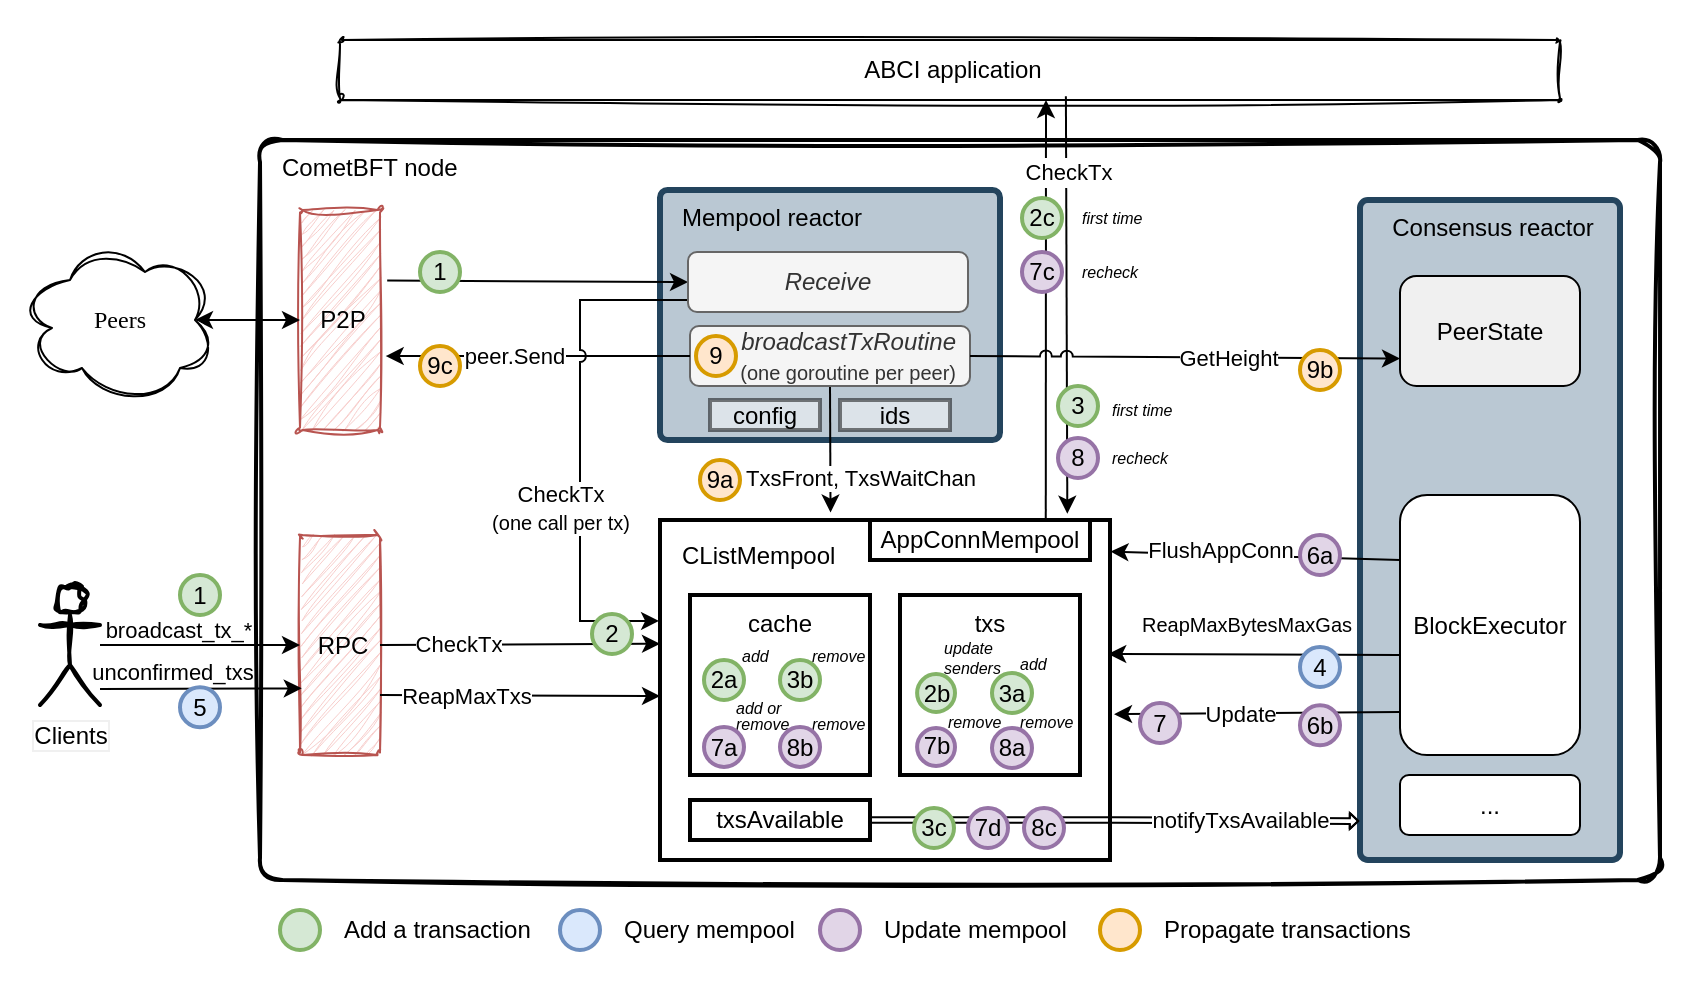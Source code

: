<mxfile version="21.2.8" type="device" pages="3">
  <diagram name="reactor" id="nDd3NBu7DrzVwWjHYc_i">
    <mxGraphModel dx="1026" dy="743" grid="1" gridSize="10" guides="1" tooltips="1" connect="1" arrows="1" fold="1" page="1" pageScale="1" pageWidth="1169" pageHeight="827" background="none" math="0" shadow="0">
      <root>
        <mxCell id="0" />
        <mxCell id="1" parent="0" />
        <mxCell id="KyxzpT4uo5lYn44TNEgI-22" value="" style="rounded=0;whiteSpace=wrap;html=1;strokeColor=none;movable=1;resizable=1;rotatable=1;deletable=1;editable=1;locked=0;connectable=1;" parent="1" vertex="1">
          <mxGeometry x="10" y="140" width="850" height="490" as="geometry" />
        </mxCell>
        <mxCell id="pB2ey-LSRrQnm8Ujkc_s-1" value="CometBFT node" style="rounded=1;whiteSpace=wrap;html=1;align=left;arcSize=3;verticalAlign=top;spacingLeft=9;fontSize=12;strokeWidth=2;labelBorderColor=none;sketch=1;curveFitting=1;jiggle=2;shadow=0;movable=1;resizable=1;rotatable=1;deletable=1;editable=1;locked=0;connectable=1;" parent="1" vertex="1">
          <mxGeometry x="140" y="210" width="700" height="370" as="geometry" />
        </mxCell>
        <mxCell id="pB2ey-LSRrQnm8Ujkc_s-3" value="Consensus reactor" style="rounded=1;whiteSpace=wrap;html=1;align=center;arcSize=3;verticalAlign=top;spacingLeft=3;fontSize=12;strokeWidth=3;glass=0;fillColor=#bac8d3;strokeColor=#23445d;" parent="1" vertex="1">
          <mxGeometry x="690" y="240" width="130" height="330" as="geometry" />
        </mxCell>
        <mxCell id="pB2ey-LSRrQnm8Ujkc_s-6" value="ABCI application" style="rounded=1;whiteSpace=wrap;html=1;align=center;arcSize=3;verticalAlign=middle;spacingLeft=3;fontSize=12;sketch=1;curveFitting=1;jiggle=2;" parent="1" vertex="1">
          <mxGeometry x="180" y="160" width="610" height="30" as="geometry" />
        </mxCell>
        <mxCell id="Z-3TX97-roezh0WDLD0L-12" style="edgeStyle=none;rounded=0;orthogonalLoop=1;jettySize=auto;html=1;entryX=0.897;entryY=-0.158;entryDx=0;entryDy=0;entryPerimeter=0;exitX=0.595;exitY=0.939;exitDx=0;exitDy=0;exitPerimeter=0;jumpStyle=arc;" parent="1" source="pB2ey-LSRrQnm8Ujkc_s-6" target="8FoLAqfVMeJ-UtqlkAoW-5" edge="1">
          <mxGeometry relative="1" as="geometry">
            <mxPoint x="498" y="190" as="sourcePoint" />
          </mxGeometry>
        </mxCell>
        <mxCell id="pB2ey-LSRrQnm8Ujkc_s-20" value="&lt;font style=&quot;font-size: 11px;&quot;&gt;CheckTx&lt;/font&gt;" style="edgeStyle=none;rounded=0;orthogonalLoop=1;jettySize=auto;html=1;exitX=0.799;exitY=0.054;exitDx=0;exitDy=0;fontSize=12;labelBackgroundColor=default;exitPerimeter=0;jumpStyle=arc;" parent="1" source="8FoLAqfVMeJ-UtqlkAoW-5" edge="1">
          <mxGeometry x="0.66" y="-11" relative="1" as="geometry">
            <mxPoint as="offset" />
            <mxPoint x="533" y="190" as="targetPoint" />
          </mxGeometry>
        </mxCell>
        <mxCell id="pB2ey-LSRrQnm8Ujkc_s-4" value="Mempool reactor" style="rounded=1;whiteSpace=wrap;html=1;align=left;arcSize=3;verticalAlign=top;spacingLeft=9;fontSize=12;strokeWidth=3;fillColor=#bac8d3;strokeColor=#23445d;spacingTop=0;" parent="1" vertex="1">
          <mxGeometry x="340" y="235" width="170" height="125" as="geometry" />
        </mxCell>
        <mxCell id="pB2ey-LSRrQnm8Ujkc_s-7" value="P2P" style="rounded=1;whiteSpace=wrap;html=1;align=center;arcSize=3;verticalAlign=middle;spacingLeft=3;fontSize=12;sketch=1;curveFitting=1;jiggle=2;fillColor=#f8cecc;strokeColor=#b85450;" parent="1" vertex="1">
          <mxGeometry x="160" y="245" width="40" height="110" as="geometry" />
        </mxCell>
        <mxCell id="pB2ey-LSRrQnm8Ujkc_s-15" value="" style="edgeStyle=none;rounded=0;orthogonalLoop=1;jettySize=auto;html=1;exitX=1.09;exitY=0.321;exitDx=0;exitDy=0;entryX=0;entryY=0.5;entryDx=0;entryDy=0;fontSize=12;exitPerimeter=0;" parent="1" source="pB2ey-LSRrQnm8Ujkc_s-7" target="KyxzpT4uo5lYn44TNEgI-46" edge="1">
          <mxGeometry x="-0.28" y="9" relative="1" as="geometry">
            <mxPoint as="offset" />
          </mxGeometry>
        </mxCell>
        <mxCell id="3" style="edgeStyle=none;html=1;exitX=0.875;exitY=0.5;exitDx=0;exitDy=0;exitPerimeter=0;startArrow=classic;startFill=1;" parent="1" source="8FoLAqfVMeJ-UtqlkAoW-21" target="pB2ey-LSRrQnm8Ujkc_s-7" edge="1">
          <mxGeometry relative="1" as="geometry" />
        </mxCell>
        <mxCell id="8FoLAqfVMeJ-UtqlkAoW-21" value="Peers" style="ellipse;shape=cloud;whiteSpace=wrap;html=1;sketch=1;strokeWidth=1;fontFamily=Verdana;fontSize=12;curveFitting=1;jiggle=2;shadow=0;" parent="1" vertex="1">
          <mxGeometry x="20" y="260" width="100" height="80" as="geometry" />
        </mxCell>
        <mxCell id="TO_fWPlSZQEACWXMZ17u-60" style="rounded=0;orthogonalLoop=1;jettySize=auto;html=1;exitX=0.5;exitY=1;exitDx=0;exitDy=0;entryX=0.379;entryY=-0.022;entryDx=0;entryDy=0;entryPerimeter=0;" parent="1" source="KyxzpT4uo5lYn44TNEgI-31" target="8FoLAqfVMeJ-UtqlkAoW-2" edge="1">
          <mxGeometry relative="1" as="geometry" />
        </mxCell>
        <mxCell id="TO_fWPlSZQEACWXMZ17u-61" value="TxsFront, TxsWaitChan" style="edgeLabel;html=1;align=center;verticalAlign=middle;resizable=0;points=[];" parent="TO_fWPlSZQEACWXMZ17u-60" vertex="1" connectable="0">
          <mxGeometry x="-0.056" y="-2" relative="1" as="geometry">
            <mxPoint x="17" y="16" as="offset" />
          </mxGeometry>
        </mxCell>
        <mxCell id="KyxzpT4uo5lYn44TNEgI-31" value="&lt;i&gt;broadcastTxRoutine&lt;br&gt;&lt;/i&gt;&lt;font style=&quot;font-size: 10px;&quot;&gt;(one goroutine per peer)&lt;/font&gt;" style="rounded=1;whiteSpace=wrap;html=1;strokeWidth=1;fontSize=12;perimeterSpacing=0;fillColor=#f5f5f5;fontColor=#333333;strokeColor=#666666;align=right;spacingLeft=0;spacingRight=5;" parent="1" vertex="1">
          <mxGeometry x="355" y="303" width="140" height="30" as="geometry" />
        </mxCell>
        <mxCell id="pB2ey-LSRrQnm8Ujkc_s-13" style="rounded=0;orthogonalLoop=1;jettySize=auto;html=1;fontSize=12;entryX=1.071;entryY=0.664;entryDx=0;entryDy=0;entryPerimeter=0;" parent="1" source="KyxzpT4uo5lYn44TNEgI-31" target="pB2ey-LSRrQnm8Ujkc_s-7" edge="1">
          <mxGeometry relative="1" as="geometry">
            <mxPoint x="200" y="321" as="targetPoint" />
          </mxGeometry>
        </mxCell>
        <mxCell id="KyxzpT4uo5lYn44TNEgI-57" value="peer.Send" style="edgeLabel;html=1;align=center;verticalAlign=middle;resizable=0;points=[];" parent="pB2ey-LSRrQnm8Ujkc_s-13" vertex="1" connectable="0">
          <mxGeometry x="0.315" y="-2" relative="1" as="geometry">
            <mxPoint x="12" y="2" as="offset" />
          </mxGeometry>
        </mxCell>
        <mxCell id="KyxzpT4uo5lYn44TNEgI-32" value="PeerState" style="rounded=1;whiteSpace=wrap;html=1;strokeWidth=1;fontSize=12;verticalAlign=middle;fillColor=#F0F0F0;fontColor=#000000;" parent="1" vertex="1">
          <mxGeometry x="710" y="278" width="90" height="55" as="geometry" />
        </mxCell>
        <mxCell id="KyxzpT4uo5lYn44TNEgI-35" style="rounded=0;orthogonalLoop=1;jettySize=auto;html=1;exitX=1;exitY=0.5;exitDx=0;exitDy=0;entryX=0;entryY=0.75;entryDx=0;entryDy=0;jumpStyle=arc;" parent="1" source="KyxzpT4uo5lYn44TNEgI-31" target="KyxzpT4uo5lYn44TNEgI-32" edge="1">
          <mxGeometry relative="1" as="geometry" />
        </mxCell>
        <mxCell id="KyxzpT4uo5lYn44TNEgI-54" value="GetHeight" style="edgeLabel;html=1;align=center;verticalAlign=middle;resizable=0;points=[];" parent="KyxzpT4uo5lYn44TNEgI-35" vertex="1" connectable="0">
          <mxGeometry x="0.122" y="1" relative="1" as="geometry">
            <mxPoint x="8" y="1" as="offset" />
          </mxGeometry>
        </mxCell>
        <mxCell id="Z-3TX97-roezh0WDLD0L-25" value="9c" style="ellipse;whiteSpace=wrap;html=1;aspect=fixed;sketch=0;strokeWidth=2;fontSize=12;fillColor=#ffe6cc;strokeColor=#d79b00;fontStyle=0;fontColor=#000000;" parent="1" vertex="1">
          <mxGeometry x="220" y="313.01" width="20" height="20" as="geometry" />
        </mxCell>
        <mxCell id="KyxzpT4uo5lYn44TNEgI-39" value="9b" style="ellipse;whiteSpace=wrap;html=1;aspect=fixed;sketch=0;strokeWidth=2;fontSize=12;fillColor=#ffe6cc;strokeColor=#d79b00;fontStyle=0;fontColor=#000000;" parent="1" vertex="1">
          <mxGeometry x="660" y="315" width="20" height="20" as="geometry" />
        </mxCell>
        <mxCell id="TO_fWPlSZQEACWXMZ17u-55" style="edgeStyle=orthogonalEdgeStyle;rounded=0;orthogonalLoop=1;jettySize=auto;html=1;exitX=-0.001;exitY=0.834;exitDx=0;exitDy=0;entryX=-0.002;entryY=0.297;entryDx=0;entryDy=0;exitPerimeter=0;jumpStyle=arc;entryPerimeter=0;" parent="1" source="KyxzpT4uo5lYn44TNEgI-46" target="8FoLAqfVMeJ-UtqlkAoW-2" edge="1">
          <mxGeometry relative="1" as="geometry">
            <Array as="points">
              <mxPoint x="365" y="290" />
              <mxPoint x="300" y="290" />
              <mxPoint x="300" y="451" />
            </Array>
          </mxGeometry>
        </mxCell>
        <mxCell id="TO_fWPlSZQEACWXMZ17u-58" value="CheckTx&lt;br&gt;&lt;font style=&quot;font-size: 10px;&quot;&gt;(one call per tx)&lt;/font&gt;" style="edgeLabel;html=1;align=center;verticalAlign=middle;resizable=0;points=[];" parent="TO_fWPlSZQEACWXMZ17u-55" vertex="1" connectable="0">
          <mxGeometry x="0.297" y="-4" relative="1" as="geometry">
            <mxPoint x="-6" y="1" as="offset" />
          </mxGeometry>
        </mxCell>
        <mxCell id="KyxzpT4uo5lYn44TNEgI-46" value="&lt;i&gt;Receive&lt;/i&gt;" style="rounded=1;whiteSpace=wrap;html=1;strokeWidth=1;fontSize=12;perimeterSpacing=0;fillColor=#f5f5f5;fontColor=#333333;strokeColor=#666666;" parent="1" vertex="1">
          <mxGeometry x="354" y="266" width="140" height="30" as="geometry" />
        </mxCell>
        <mxCell id="Z-3TX97-roezh0WDLD0L-6" value="1" style="ellipse;whiteSpace=wrap;html=1;aspect=fixed;sketch=0;strokeWidth=2;fontSize=12;fillColor=#d5e8d4;strokeColor=#82b366;fontStyle=0;fontColor=#000000;" parent="1" vertex="1">
          <mxGeometry x="220" y="266" width="20" height="20" as="geometry" />
        </mxCell>
        <mxCell id="8FoLAqfVMeJ-UtqlkAoW-2" value="CListMempool" style="rounded=0;whiteSpace=wrap;html=1;strokeWidth=2;fontSize=12;verticalAlign=top;align=left;spacingTop=0;spacing=6;spacingLeft=5;fillColor=none;" parent="1" vertex="1">
          <mxGeometry x="340" y="400" width="225" height="170" as="geometry" />
        </mxCell>
        <mxCell id="pB2ey-LSRrQnm8Ujkc_s-8" value="RPC" style="rounded=1;whiteSpace=wrap;html=1;align=center;arcSize=3;verticalAlign=middle;spacingLeft=3;fontSize=12;sketch=1;curveFitting=1;jiggle=2;fillColor=#f8cecc;strokeColor=#b85450;" parent="1" vertex="1">
          <mxGeometry x="160" y="407.5" width="40" height="110" as="geometry" />
        </mxCell>
        <mxCell id="2" style="edgeStyle=none;html=1;" parent="1" source="Z-3TX97-roezh0WDLD0L-26" target="pB2ey-LSRrQnm8Ujkc_s-8" edge="1">
          <mxGeometry relative="1" as="geometry" />
        </mxCell>
        <mxCell id="KyxzpT4uo5lYn44TNEgI-14" value="broadcast_tx_*" style="edgeLabel;html=1;align=center;verticalAlign=middle;resizable=0;points=[];" parent="2" vertex="1" connectable="0">
          <mxGeometry x="-0.435" y="1" relative="1" as="geometry">
            <mxPoint x="11" y="-7" as="offset" />
          </mxGeometry>
        </mxCell>
        <mxCell id="KyxzpT4uo5lYn44TNEgI-12" style="rounded=0;orthogonalLoop=1;jettySize=auto;html=1;entryX=0.022;entryY=0.697;entryDx=0;entryDy=0;entryPerimeter=0;" parent="1" target="pB2ey-LSRrQnm8Ujkc_s-8" edge="1">
          <mxGeometry relative="1" as="geometry">
            <mxPoint x="60" y="484.5" as="sourcePoint" />
          </mxGeometry>
        </mxCell>
        <mxCell id="KyxzpT4uo5lYn44TNEgI-13" value="unconfirmed_txs" style="edgeLabel;html=1;align=center;verticalAlign=middle;resizable=0;points=[];" parent="KyxzpT4uo5lYn44TNEgI-12" vertex="1" connectable="0">
          <mxGeometry x="-0.19" y="1" relative="1" as="geometry">
            <mxPoint x="-5" y="-8" as="offset" />
          </mxGeometry>
        </mxCell>
        <mxCell id="Z-3TX97-roezh0WDLD0L-26" value="&lt;font style=&quot;font-size: 12px;&quot;&gt;Clients&lt;/font&gt;" style="shape=umlActor;verticalLabelPosition=bottom;verticalAlign=top;html=1;outlineConnect=0;fontSize=10;labelBorderColor=#F0F0F0;labelBackgroundColor=default;sketch=1;curveFitting=1;jiggle=2;strokeWidth=2;perimeterSpacing=0;shadow=0;" parent="1" vertex="1">
          <mxGeometry x="30" y="432.5" width="30" height="60" as="geometry" />
        </mxCell>
        <mxCell id="KyxzpT4uo5lYn44TNEgI-4" value="FlushAppConn" style="rounded=0;orthogonalLoop=1;jettySize=auto;html=1;exitX=0;exitY=0.25;exitDx=0;exitDy=0;entryX=1.001;entryY=0.093;entryDx=0;entryDy=0;entryPerimeter=0;" parent="1" source="8FoLAqfVMeJ-UtqlkAoW-15" target="8FoLAqfVMeJ-UtqlkAoW-2" edge="1">
          <mxGeometry x="0.242" y="-2" relative="1" as="geometry">
            <mxPoint as="offset" />
            <mxPoint x="550" y="447.5" as="targetPoint" />
          </mxGeometry>
        </mxCell>
        <mxCell id="KyxzpT4uo5lYn44TNEgI-60" value="6a" style="ellipse;whiteSpace=wrap;html=1;aspect=fixed;sketch=0;strokeWidth=2;fontSize=12;fillColor=#e1d5e7;strokeColor=#9673a6;fontStyle=0;fontColor=#000000;" parent="1" vertex="1">
          <mxGeometry x="660" y="407.5" width="20" height="20" as="geometry" />
        </mxCell>
        <mxCell id="Z-3TX97-roezh0WDLD0L-5" style="rounded=0;orthogonalLoop=1;jettySize=auto;html=1;exitX=1;exitY=0.5;exitDx=0;exitDy=0;entryX=0;entryY=0.364;entryDx=0;entryDy=0;entryPerimeter=0;" parent="1" source="pB2ey-LSRrQnm8Ujkc_s-8" target="8FoLAqfVMeJ-UtqlkAoW-2" edge="1">
          <mxGeometry relative="1" as="geometry">
            <mxPoint x="330" y="462.5" as="targetPoint" />
          </mxGeometry>
        </mxCell>
        <mxCell id="Z-3TX97-roezh0WDLD0L-28" value="&lt;font style=&quot;font-size: 11px;&quot;&gt;CheckTx&lt;/font&gt;" style="edgeLabel;html=1;align=center;verticalAlign=middle;resizable=0;points=[];fontSize=10;" parent="Z-3TX97-roezh0WDLD0L-5" vertex="1" connectable="0">
          <mxGeometry x="-0.114" y="-2" relative="1" as="geometry">
            <mxPoint x="-23" y="-2" as="offset" />
          </mxGeometry>
        </mxCell>
        <mxCell id="TO_fWPlSZQEACWXMZ17u-27" style="rounded=0;orthogonalLoop=1;jettySize=auto;html=1;" parent="1" edge="1">
          <mxGeometry relative="1" as="geometry">
            <mxPoint x="200" y="487.5" as="sourcePoint" />
            <mxPoint x="340" y="488" as="targetPoint" />
          </mxGeometry>
        </mxCell>
        <mxCell id="TO_fWPlSZQEACWXMZ17u-28" value="&lt;font style=&quot;font-size: 11px;&quot;&gt;ReapMaxTxs&lt;/font&gt;" style="edgeLabel;html=1;align=center;verticalAlign=middle;resizable=0;points=[];fontSize=10;" parent="TO_fWPlSZQEACWXMZ17u-27" vertex="1" connectable="0">
          <mxGeometry x="-0.114" y="-2" relative="1" as="geometry">
            <mxPoint x="-19" y="-2" as="offset" />
          </mxGeometry>
        </mxCell>
        <mxCell id="KyxzpT4uo5lYn44TNEgI-29" value="" style="group" parent="1" vertex="1" connectable="0">
          <mxGeometry x="100" y="427.5" width="20" height="20" as="geometry" />
        </mxCell>
        <mxCell id="8FoLAqfVMeJ-UtqlkAoW-9" value="&lt;font color=&quot;#000000&quot;&gt;1&lt;/font&gt;" style="ellipse;whiteSpace=wrap;html=1;aspect=fixed;sketch=0;strokeWidth=2;fontSize=12;fillColor=#d5e8d4;strokeColor=#82b366;fontStyle=0" parent="KyxzpT4uo5lYn44TNEgI-29" vertex="1">
          <mxGeometry width="20" height="20" as="geometry" />
        </mxCell>
        <mxCell id="TO_fWPlSZQEACWXMZ17u-29" value="" style="group" parent="1" vertex="1" connectable="0">
          <mxGeometry x="100" y="483.63" width="20" height="20" as="geometry" />
        </mxCell>
        <mxCell id="TO_fWPlSZQEACWXMZ17u-30" value="&lt;font color=&quot;#000000&quot;&gt;5&lt;/font&gt;" style="ellipse;whiteSpace=wrap;html=1;aspect=fixed;sketch=0;strokeWidth=2;fontSize=12;fillColor=#dae8fc;strokeColor=#6c8ebf;fontStyle=0" parent="TO_fWPlSZQEACWXMZ17u-29" vertex="1">
          <mxGeometry width="20" height="20" as="geometry" />
        </mxCell>
        <mxCell id="8FoLAqfVMeJ-UtqlkAoW-5" value="AppConnMempool" style="rounded=0;whiteSpace=wrap;html=1;sketch=0;strokeWidth=2;fontSize=12;" parent="1" vertex="1">
          <mxGeometry x="445" y="400" width="110" height="20" as="geometry" />
        </mxCell>
        <mxCell id="TO_fWPlSZQEACWXMZ17u-47" value="" style="group" parent="1" vertex="1" connectable="0">
          <mxGeometry x="460" y="437.5" width="90" height="90" as="geometry" />
        </mxCell>
        <mxCell id="8FoLAqfVMeJ-UtqlkAoW-3" value="txs" style="rounded=0;whiteSpace=wrap;html=1;sketch=0;strokeWidth=2;fontSize=12;verticalAlign=top;" parent="TO_fWPlSZQEACWXMZ17u-47" vertex="1">
          <mxGeometry width="90" height="90" as="geometry" />
        </mxCell>
        <mxCell id="KyxzpT4uo5lYn44TNEgI-53" style="edgeStyle=orthogonalEdgeStyle;rounded=0;orthogonalLoop=1;jettySize=auto;html=1;exitX=0.5;exitY=1;exitDx=0;exitDy=0;" parent="TO_fWPlSZQEACWXMZ17u-47" source="8FoLAqfVMeJ-UtqlkAoW-3" target="8FoLAqfVMeJ-UtqlkAoW-3" edge="1">
          <mxGeometry relative="1" as="geometry" />
        </mxCell>
        <mxCell id="Z-3TX97-roezh0WDLD0L-8" value="2b" style="ellipse;whiteSpace=wrap;html=1;aspect=fixed;sketch=0;strokeWidth=2;fontSize=12;fillColor=#d5e8d4;strokeColor=#82b366;fontStyle=0;fontColor=#000000;" parent="TO_fWPlSZQEACWXMZ17u-47" vertex="1">
          <mxGeometry x="8.553" y="39.555" width="18.947" height="18.947" as="geometry" />
        </mxCell>
        <mxCell id="Z-3TX97-roezh0WDLD0L-16" value="7b" style="ellipse;whiteSpace=wrap;html=1;aspect=fixed;sketch=0;strokeWidth=2;fontSize=12;fillColor=#e1d5e7;strokeColor=#9673a6;fontStyle=0;fontColor=#000000;" parent="TO_fWPlSZQEACWXMZ17u-47" vertex="1">
          <mxGeometry x="8.553" y="66.5" width="18.947" height="18.947" as="geometry" />
        </mxCell>
        <mxCell id="TO_fWPlSZQEACWXMZ17u-104" value="&lt;i style=&quot;font-size: 8px;&quot;&gt;update&lt;br&gt;senders&lt;br&gt;&lt;/i&gt;" style="text;html=1;strokeColor=none;fillColor=none;align=left;verticalAlign=middle;whiteSpace=wrap;rounded=0;fontSize=8;" parent="TO_fWPlSZQEACWXMZ17u-47" vertex="1">
          <mxGeometry x="20.0" y="26.5" width="21" height="10" as="geometry" />
        </mxCell>
        <mxCell id="TO_fWPlSZQEACWXMZ17u-111" value="&lt;i style=&quot;font-size: 8px;&quot;&gt;add&lt;/i&gt;" style="text;html=1;strokeColor=none;fillColor=none;align=left;verticalAlign=middle;whiteSpace=wrap;rounded=0;fontSize=8;" parent="TO_fWPlSZQEACWXMZ17u-47" vertex="1">
          <mxGeometry x="58.0" y="29.56" width="21" height="10" as="geometry" />
        </mxCell>
        <mxCell id="TO_fWPlSZQEACWXMZ17u-112" value="&lt;i style=&quot;font-size: 8px;&quot;&gt;remove&lt;/i&gt;" style="text;html=1;strokeColor=none;fillColor=none;align=left;verticalAlign=middle;whiteSpace=wrap;rounded=0;fontSize=8;" parent="TO_fWPlSZQEACWXMZ17u-47" vertex="1">
          <mxGeometry x="22" y="58.5" width="35" height="10" as="geometry" />
        </mxCell>
        <mxCell id="TO_fWPlSZQEACWXMZ17u-113" value="&lt;i style=&quot;font-size: 8px;&quot;&gt;remove&lt;/i&gt;" style="text;html=1;strokeColor=none;fillColor=none;align=left;verticalAlign=middle;whiteSpace=wrap;rounded=0;fontSize=8;" parent="TO_fWPlSZQEACWXMZ17u-47" vertex="1">
          <mxGeometry x="58" y="58.5" width="35" height="10" as="geometry" />
        </mxCell>
        <mxCell id="Z-3TX97-roezh0WDLD0L-18" value="8a" style="ellipse;whiteSpace=wrap;html=1;aspect=fixed;sketch=0;strokeWidth=2;fontSize=12;fillColor=#e1d5e7;strokeColor=#9673a6;fontStyle=0;fontColor=#000000;" parent="TO_fWPlSZQEACWXMZ17u-47" vertex="1">
          <mxGeometry x="46" y="66.5" width="20" height="20" as="geometry" />
        </mxCell>
        <mxCell id="8FoLAqfVMeJ-UtqlkAoW-14" value="3a" style="ellipse;whiteSpace=wrap;html=1;aspect=fixed;sketch=0;strokeWidth=2;fontSize=12;fillColor=#d5e8d4;strokeColor=#82b366;fontStyle=0;fontColor=#000000;" parent="TO_fWPlSZQEACWXMZ17u-47" vertex="1">
          <mxGeometry x="46" y="39.025" width="20" height="20" as="geometry" />
        </mxCell>
        <mxCell id="TO_fWPlSZQEACWXMZ17u-48" value="" style="group" parent="1" vertex="1" connectable="0">
          <mxGeometry x="355" y="437.5" width="100" height="90" as="geometry" />
        </mxCell>
        <mxCell id="8FoLAqfVMeJ-UtqlkAoW-4" value="cache" style="rounded=0;whiteSpace=wrap;html=1;sketch=0;strokeWidth=2;fontSize=12;verticalAlign=top;" parent="TO_fWPlSZQEACWXMZ17u-48" vertex="1">
          <mxGeometry width="90" height="90" as="geometry" />
        </mxCell>
        <mxCell id="8FoLAqfVMeJ-UtqlkAoW-13" value="2a" style="ellipse;whiteSpace=wrap;html=1;aspect=fixed;sketch=0;strokeWidth=2;fontSize=12;fillColor=#d5e8d4;strokeColor=#82b366;fontStyle=0;fontColor=#000000;" parent="TO_fWPlSZQEACWXMZ17u-48" vertex="1">
          <mxGeometry x="7" y="32.5" width="20" height="20" as="geometry" />
        </mxCell>
        <mxCell id="Z-3TX97-roezh0WDLD0L-11" value="3b" style="ellipse;whiteSpace=wrap;html=1;aspect=fixed;sketch=0;strokeWidth=2;fontSize=12;fillColor=#d5e8d4;strokeColor=#82b366;fontStyle=0;fontColor=#000000;" parent="TO_fWPlSZQEACWXMZ17u-48" vertex="1">
          <mxGeometry x="45" y="32.5" width="20" height="20" as="geometry" />
        </mxCell>
        <mxCell id="TO_fWPlSZQEACWXMZ17u-85" value="&lt;i style=&quot;font-size: 8px;&quot;&gt;add&lt;/i&gt;" style="text;html=1;strokeColor=none;fillColor=none;align=left;verticalAlign=middle;whiteSpace=wrap;rounded=0;fontSize=8;" parent="TO_fWPlSZQEACWXMZ17u-48" vertex="1">
          <mxGeometry x="24" y="25.5" width="21" height="10" as="geometry" />
        </mxCell>
        <mxCell id="TO_fWPlSZQEACWXMZ17u-86" value="&lt;p style=&quot;line-height: 90%; font-size: 8px;&quot;&gt;add or&lt;br style=&quot;font-size: 8px;&quot;&gt;remove&lt;/p&gt;" style="text;strokeColor=none;fillColor=none;align=left;verticalAlign=middle;rounded=0;fontSize=8;whiteSpace=wrap;html=1;fontStyle=2;spacing=2;" parent="TO_fWPlSZQEACWXMZ17u-48" vertex="1">
          <mxGeometry x="21" y="51.5" width="30" height="17.5" as="geometry" />
        </mxCell>
        <mxCell id="TO_fWPlSZQEACWXMZ17u-87" value="&lt;i style=&quot;font-size: 8px;&quot;&gt;remove&lt;/i&gt;" style="text;html=1;strokeColor=none;fillColor=none;align=left;verticalAlign=middle;whiteSpace=wrap;rounded=0;fontSize=8;" parent="TO_fWPlSZQEACWXMZ17u-48" vertex="1">
          <mxGeometry x="59" y="25.5" width="35" height="10" as="geometry" />
        </mxCell>
        <mxCell id="TO_fWPlSZQEACWXMZ17u-95" value="&lt;i style=&quot;font-size: 8px;&quot;&gt;remove&lt;/i&gt;" style="text;html=1;strokeColor=none;fillColor=none;align=left;verticalAlign=middle;whiteSpace=wrap;rounded=0;fontSize=8;" parent="TO_fWPlSZQEACWXMZ17u-48" vertex="1">
          <mxGeometry x="59" y="59.5" width="35" height="10" as="geometry" />
        </mxCell>
        <mxCell id="Z-3TX97-roezh0WDLD0L-23" value="7a" style="ellipse;whiteSpace=wrap;html=1;aspect=fixed;sketch=0;strokeWidth=2;fontSize=12;fillColor=#e1d5e7;strokeColor=#9673a6;fontStyle=0;fontColor=#000000;" parent="TO_fWPlSZQEACWXMZ17u-48" vertex="1">
          <mxGeometry x="7" y="66" width="20" height="20" as="geometry" />
        </mxCell>
        <mxCell id="Z-3TX97-roezh0WDLD0L-30" value="8b" style="ellipse;whiteSpace=wrap;html=1;aspect=fixed;sketch=0;strokeWidth=2;fontSize=12;fillColor=#e1d5e7;strokeColor=#9673a6;fontStyle=0;fontColor=#000000;direction=south;" parent="TO_fWPlSZQEACWXMZ17u-48" vertex="1">
          <mxGeometry x="45" y="66" width="20" height="20" as="geometry" />
        </mxCell>
        <mxCell id="8FoLAqfVMeJ-UtqlkAoW-15" value="BlockExecutor" style="rounded=1;whiteSpace=wrap;html=1;strokeWidth=1;fontSize=12;verticalAlign=middle;fontColor=#000000;" parent="1" vertex="1">
          <mxGeometry x="710" y="387.5" width="90" height="130" as="geometry" />
        </mxCell>
        <mxCell id="pB2ey-LSRrQnm8Ujkc_s-11" value="&lt;font style=&quot;font-size: 11px;&quot;&gt;Update&lt;/font&gt;" style="rounded=0;orthogonalLoop=1;jettySize=auto;html=1;fontSize=12;entryX=1.009;entryY=0.571;entryDx=0;entryDy=0;entryPerimeter=0;exitX=-0.005;exitY=0.835;exitDx=0;exitDy=0;exitPerimeter=0;" parent="1" source="8FoLAqfVMeJ-UtqlkAoW-15" target="8FoLAqfVMeJ-UtqlkAoW-2" edge="1">
          <mxGeometry x="0.122" relative="1" as="geometry">
            <mxPoint as="offset" />
            <mxPoint x="700" y="480" as="sourcePoint" />
            <mxPoint x="565" y="508" as="targetPoint" />
          </mxGeometry>
        </mxCell>
        <mxCell id="pB2ey-LSRrQnm8Ujkc_s-10" value="&lt;font style=&quot;font-size: 10px;&quot;&gt;ReapMaxBytesMaxGas&lt;br&gt;&lt;/font&gt;" style="rounded=0;orthogonalLoop=1;jettySize=auto;html=1;fontSize=12;labelBackgroundColor=default;exitX=-0.005;exitY=0.615;exitDx=0;exitDy=0;entryX=0.996;entryY=0.394;entryDx=0;entryDy=0;exitPerimeter=0;entryPerimeter=0;" parent="1" source="8FoLAqfVMeJ-UtqlkAoW-15" target="8FoLAqfVMeJ-UtqlkAoW-2" edge="1">
          <mxGeometry x="0.058" y="-15" relative="1" as="geometry">
            <mxPoint as="offset" />
            <mxPoint x="700" y="540.5" as="sourcePoint" />
            <mxPoint x="540" y="512.5" as="targetPoint" />
          </mxGeometry>
        </mxCell>
        <mxCell id="Z-3TX97-roezh0WDLD0L-27" value="4" style="ellipse;whiteSpace=wrap;html=1;aspect=fixed;sketch=0;strokeWidth=2;fontSize=12;fillColor=#dae8fc;strokeColor=#6c8ebf;fontStyle=0;" parent="1" vertex="1">
          <mxGeometry x="660" y="463.5" width="20" height="20" as="geometry" />
        </mxCell>
        <mxCell id="TO_fWPlSZQEACWXMZ17u-62" value="6b" style="ellipse;whiteSpace=wrap;html=1;aspect=fixed;sketch=0;strokeWidth=2;fontSize=12;fillColor=#e1d5e7;strokeColor=#9673a6;fontStyle=0;fontColor=#000000;" parent="1" vertex="1">
          <mxGeometry x="660" y="492.63" width="20" height="20" as="geometry" />
        </mxCell>
        <mxCell id="TO_fWPlSZQEACWXMZ17u-64" value="9a" style="ellipse;whiteSpace=wrap;html=1;aspect=fixed;sketch=0;strokeWidth=2;fontSize=12;fillColor=#ffe6cc;strokeColor=#d79b00;fontStyle=0;fontColor=#000000;" parent="1" vertex="1">
          <mxGeometry x="360" y="370" width="20" height="20" as="geometry" />
        </mxCell>
        <mxCell id="8FoLAqfVMeJ-UtqlkAoW-12" value="2c" style="ellipse;whiteSpace=wrap;html=1;aspect=fixed;sketch=0;strokeWidth=2;fontSize=12;fillColor=#d5e8d4;strokeColor=#82b366;fontStyle=0;fontColor=#000000;" parent="1" vertex="1">
          <mxGeometry x="521" y="239" width="20" height="20" as="geometry" />
        </mxCell>
        <mxCell id="Z-3TX97-roezh0WDLD0L-17" value="7c" style="ellipse;whiteSpace=wrap;html=1;aspect=fixed;sketch=0;strokeWidth=2;fontSize=12;fillColor=#e1d5e7;strokeColor=#9673a6;fontStyle=0;fontColor=#000000;" parent="1" vertex="1">
          <mxGeometry x="521" y="266" width="20" height="20" as="geometry" />
        </mxCell>
        <mxCell id="TO_fWPlSZQEACWXMZ17u-69" value="config" style="rounded=0;whiteSpace=wrap;html=1;sketch=0;strokeWidth=2;fontSize=12;opacity=50;" parent="1" vertex="1">
          <mxGeometry x="365" y="340" width="55" height="15" as="geometry" />
        </mxCell>
        <mxCell id="TO_fWPlSZQEACWXMZ17u-70" value="ids" style="rounded=0;whiteSpace=wrap;html=1;sketch=0;strokeWidth=2;fontSize=12;opacity=50;" parent="1" vertex="1">
          <mxGeometry x="430" y="340" width="55" height="15" as="geometry" />
        </mxCell>
        <mxCell id="TO_fWPlSZQEACWXMZ17u-73" style="edgeStyle=orthogonalEdgeStyle;rounded=0;orthogonalLoop=1;jettySize=auto;html=1;exitX=1;exitY=0.5;exitDx=0;exitDy=0;entryX=-0.003;entryY=0.941;entryDx=0;entryDy=0;entryPerimeter=0;jumpStyle=none;shape=flexArrow;strokeWidth=1;endWidth=4.148;endSize=1.072;width=2.857;" parent="1" source="TO_fWPlSZQEACWXMZ17u-72" target="pB2ey-LSRrQnm8Ujkc_s-3" edge="1">
          <mxGeometry relative="1" as="geometry" />
        </mxCell>
        <mxCell id="TO_fWPlSZQEACWXMZ17u-76" value="notifyTxsAvailable" style="edgeLabel;html=1;align=center;verticalAlign=middle;resizable=0;points=[];" parent="TO_fWPlSZQEACWXMZ17u-73" vertex="1" connectable="0">
          <mxGeometry x="0.448" y="-3" relative="1" as="geometry">
            <mxPoint x="8" y="-4" as="offset" />
          </mxGeometry>
        </mxCell>
        <mxCell id="TO_fWPlSZQEACWXMZ17u-72" value="txsAvailable" style="rounded=0;whiteSpace=wrap;html=1;sketch=0;strokeWidth=2;fontSize=12;" parent="1" vertex="1">
          <mxGeometry x="355" y="540" width="90" height="20" as="geometry" />
        </mxCell>
        <mxCell id="TO_fWPlSZQEACWXMZ17u-78" value="8c" style="ellipse;whiteSpace=wrap;html=1;aspect=fixed;sketch=0;strokeWidth=2;fontSize=12;fillColor=#e1d5e7;strokeColor=#9673a6;fontStyle=0;fontColor=#000000;" parent="1" vertex="1">
          <mxGeometry x="522" y="544" width="20" height="20" as="geometry" />
        </mxCell>
        <mxCell id="TO_fWPlSZQEACWXMZ17u-81" value="3c" style="ellipse;whiteSpace=wrap;html=1;aspect=fixed;sketch=0;strokeWidth=2;fontSize=12;fillColor=#d5e8d4;strokeColor=#82b366;fontStyle=0;fontColor=#000000;" parent="1" vertex="1">
          <mxGeometry x="467" y="544.005" width="20" height="20" as="geometry" />
        </mxCell>
        <mxCell id="TO_fWPlSZQEACWXMZ17u-84" value="7d" style="ellipse;whiteSpace=wrap;html=1;aspect=fixed;sketch=0;strokeWidth=2;fontSize=12;fillColor=#e1d5e7;strokeColor=#9673a6;fontStyle=0;fontColor=#000000;" parent="1" vertex="1">
          <mxGeometry x="494" y="544" width="20" height="20" as="geometry" />
        </mxCell>
        <mxCell id="TO_fWPlSZQEACWXMZ17u-115" value="3" style="ellipse;whiteSpace=wrap;html=1;aspect=fixed;sketch=0;strokeWidth=2;fontSize=12;fillColor=#d5e8d4;strokeColor=#82b366;fontStyle=0;fontColor=#000000;" parent="1" vertex="1">
          <mxGeometry x="539" y="333.005" width="20" height="20" as="geometry" />
        </mxCell>
        <mxCell id="TO_fWPlSZQEACWXMZ17u-127" value="8" style="ellipse;whiteSpace=wrap;html=1;aspect=fixed;sketch=0;strokeWidth=2;fontSize=12;fillColor=#e1d5e7;strokeColor=#9673a6;fontStyle=0;fontColor=#000000;" parent="1" vertex="1">
          <mxGeometry x="539" y="359" width="20" height="20" as="geometry" />
        </mxCell>
        <mxCell id="TO_fWPlSZQEACWXMZ17u-130" value="&lt;i style=&quot;font-size: 8px;&quot;&gt;first time&lt;br&gt;&lt;/i&gt;" style="text;html=1;strokeColor=none;fillColor=none;align=left;verticalAlign=middle;whiteSpace=wrap;rounded=0;fontSize=8;" parent="1" vertex="1">
          <mxGeometry x="564" y="340" width="36" height="10" as="geometry" />
        </mxCell>
        <mxCell id="TO_fWPlSZQEACWXMZ17u-132" value="&lt;i style=&quot;font-size: 8px;&quot;&gt;recheck&lt;br&gt;&lt;/i&gt;" style="text;html=1;strokeColor=none;fillColor=none;align=left;verticalAlign=middle;whiteSpace=wrap;rounded=0;fontSize=8;" parent="1" vertex="1">
          <mxGeometry x="564" y="364" width="36" height="10" as="geometry" />
        </mxCell>
        <mxCell id="TO_fWPlSZQEACWXMZ17u-133" value="&lt;i style=&quot;font-size: 8px;&quot;&gt;first time&lt;br&gt;&lt;/i&gt;" style="text;html=1;strokeColor=none;fillColor=none;align=left;verticalAlign=middle;whiteSpace=wrap;rounded=0;fontSize=8;" parent="1" vertex="1">
          <mxGeometry x="549" y="244" width="36" height="10" as="geometry" />
        </mxCell>
        <mxCell id="TO_fWPlSZQEACWXMZ17u-134" value="&lt;i style=&quot;font-size: 8px;&quot;&gt;recheck&lt;br&gt;&lt;/i&gt;" style="text;html=1;strokeColor=none;fillColor=none;align=left;verticalAlign=middle;whiteSpace=wrap;rounded=0;fontSize=8;" parent="1" vertex="1">
          <mxGeometry x="549" y="271" width="36" height="10" as="geometry" />
        </mxCell>
        <mxCell id="TO_fWPlSZQEACWXMZ17u-135" value="7" style="ellipse;whiteSpace=wrap;html=1;aspect=fixed;sketch=0;strokeWidth=2;fontSize=12;fillColor=#e1d5e7;strokeColor=#9673a6;fontStyle=0;fontColor=#000000;" parent="1" vertex="1">
          <mxGeometry x="580" y="491.5" width="20" height="20" as="geometry" />
        </mxCell>
        <mxCell id="KyxzpT4uo5lYn44TNEgI-68" value="" style="ellipse;whiteSpace=wrap;html=1;aspect=fixed;sketch=0;strokeWidth=2;fontSize=12;fillColor=#d5e8d4;strokeColor=#82b366;fontStyle=0" parent="1" vertex="1">
          <mxGeometry x="150" y="595" width="20" height="20" as="geometry" />
        </mxCell>
        <mxCell id="KyxzpT4uo5lYn44TNEgI-69" value="Add a transaction" style="text;html=1;strokeColor=none;fillColor=none;align=left;verticalAlign=middle;whiteSpace=wrap;rounded=0;" parent="1" vertex="1">
          <mxGeometry x="180" y="590" width="100" height="30" as="geometry" />
        </mxCell>
        <mxCell id="TO_fWPlSZQEACWXMZ17u-44" value="" style="group" parent="1" vertex="1" connectable="0">
          <mxGeometry x="290" y="590" width="230" height="30" as="geometry" />
        </mxCell>
        <mxCell id="KyxzpT4uo5lYn44TNEgI-81" value="" style="ellipse;whiteSpace=wrap;html=1;aspect=fixed;sketch=0;strokeWidth=2;fontSize=12;fillColor=#dae8fc;strokeColor=#6c8ebf;fontStyle=0;" parent="TO_fWPlSZQEACWXMZ17u-44" vertex="1">
          <mxGeometry y="5" width="20" height="20" as="geometry" />
        </mxCell>
        <mxCell id="KyxzpT4uo5lYn44TNEgI-83" value="Query mempool" style="text;html=1;strokeColor=none;fillColor=none;align=left;verticalAlign=middle;whiteSpace=wrap;rounded=0;" parent="TO_fWPlSZQEACWXMZ17u-44" vertex="1">
          <mxGeometry x="30" width="100" height="30" as="geometry" />
        </mxCell>
        <mxCell id="TO_fWPlSZQEACWXMZ17u-45" value="" style="group" parent="1" vertex="1" connectable="0">
          <mxGeometry x="420" y="590" width="230" height="30" as="geometry" />
        </mxCell>
        <mxCell id="KyxzpT4uo5lYn44TNEgI-70" value="Update mempool" style="text;html=1;strokeColor=none;fillColor=none;align=left;verticalAlign=middle;whiteSpace=wrap;rounded=0;" parent="TO_fWPlSZQEACWXMZ17u-45" vertex="1">
          <mxGeometry x="30" width="100" height="30" as="geometry" />
        </mxCell>
        <mxCell id="KyxzpT4uo5lYn44TNEgI-75" value="" style="ellipse;whiteSpace=wrap;html=1;aspect=fixed;sketch=0;strokeWidth=2;fontSize=12;fillColor=#e1d5e7;strokeColor=#9673a6;fontStyle=0;fontColor=#000000;" parent="TO_fWPlSZQEACWXMZ17u-45" vertex="1">
          <mxGeometry y="5" width="20" height="20" as="geometry" />
        </mxCell>
        <mxCell id="TO_fWPlSZQEACWXMZ17u-46" value="" style="group" parent="1" vertex="1" connectable="0">
          <mxGeometry x="560" y="590" width="230" height="30" as="geometry" />
        </mxCell>
        <mxCell id="KyxzpT4uo5lYn44TNEgI-76" value="" style="ellipse;whiteSpace=wrap;html=1;aspect=fixed;sketch=0;strokeWidth=2;fontSize=12;fillColor=#ffe6cc;strokeColor=#d79b00;fontStyle=0;fontColor=#000000;" parent="TO_fWPlSZQEACWXMZ17u-46" vertex="1">
          <mxGeometry y="5" width="20" height="20" as="geometry" />
        </mxCell>
        <mxCell id="KyxzpT4uo5lYn44TNEgI-82" value="Propagate transactions" style="text;html=1;strokeColor=none;fillColor=none;align=left;verticalAlign=middle;whiteSpace=wrap;rounded=0;" parent="TO_fWPlSZQEACWXMZ17u-46" vertex="1">
          <mxGeometry x="30" width="130" height="30" as="geometry" />
        </mxCell>
        <mxCell id="cLhc8QJ-uvcdvctLwi0P-3" value="2" style="ellipse;whiteSpace=wrap;html=1;aspect=fixed;sketch=0;strokeWidth=2;fontSize=12;fillColor=#d5e8d4;strokeColor=#82b366;fontStyle=0;fontColor=#000000;" parent="1" vertex="1">
          <mxGeometry x="306" y="447" width="20" height="20" as="geometry" />
        </mxCell>
        <mxCell id="cLhc8QJ-uvcdvctLwi0P-5" value="9" style="ellipse;whiteSpace=wrap;html=1;aspect=fixed;sketch=0;strokeWidth=2;fontSize=12;fillColor=#ffe6cc;strokeColor=#d79b00;fontStyle=0;fontColor=#000000;" parent="1" vertex="1">
          <mxGeometry x="358" y="308" width="20" height="20" as="geometry" />
        </mxCell>
        <mxCell id="q2xgDDyWBseeerhRJB2K-3" value="..." style="rounded=1;whiteSpace=wrap;html=1;strokeWidth=1;fontSize=12;verticalAlign=middle;fontColor=#000000;" vertex="1" parent="1">
          <mxGeometry x="710" y="527.5" width="90" height="30" as="geometry" />
        </mxCell>
      </root>
    </mxGraphModel>
  </diagram>
  <diagram name="calls" id="iD7Zx1Mv8fKuaNjQjTbm">
    <mxGraphModel dx="2603" dy="771" grid="1" gridSize="10" guides="1" tooltips="1" connect="1" arrows="1" fold="1" page="1" pageScale="1" pageWidth="1169" pageHeight="827" math="0" shadow="0">
      <root>
        <mxCell id="MavVJenP02dEUgZMDQmm-0" />
        <mxCell id="MavVJenP02dEUgZMDQmm-1" parent="MavVJenP02dEUgZMDQmm-0" />
        <mxCell id="rkmamWfNRLg2-UoyodfR-4" value="switch" style="swimlane;whiteSpace=wrap;html=1;startSize=23;strokeWidth=2;strokeColor=#FF3399;" parent="MavVJenP02dEUgZMDQmm-1" vertex="1">
          <mxGeometry x="90" y="580" width="310" height="470" as="geometry" />
        </mxCell>
        <mxCell id="MavVJenP02dEUgZMDQmm-41" value="conS" style="rounded=1;whiteSpace=wrap;html=1;dashed=1;" parent="rkmamWfNRLg2-UoyodfR-4" vertex="1">
          <mxGeometry x="80" y="293.5" width="100" height="27" as="geometry" />
        </mxCell>
        <mxCell id="rkmamWfNRLg2-UoyodfR-2" value="blockchain reactor" style="swimlane;whiteSpace=wrap;html=1;startSize=23;strokeWidth=2;strokeColor=#3333FF;" parent="rkmamWfNRLg2-UoyodfR-4" vertex="1">
          <mxGeometry x="60" y="350" width="160" height="110" as="geometry" />
        </mxCell>
        <mxCell id="aBh8hX4nPhU3P_OIJ9VU-17" value="blockExec" style="rounded=1;whiteSpace=wrap;html=1;dashed=1;" parent="rkmamWfNRLg2-UoyodfR-2" vertex="1">
          <mxGeometry x="20" y="40" width="100" height="27" as="geometry" />
        </mxCell>
        <mxCell id="rkmamWfNRLg2-UoyodfR-0" value="mempool reactor (v0)" style="swimlane;whiteSpace=wrap;html=1;startSize=23;strokeWidth=2;strokeColor=#3333FF;" parent="rkmamWfNRLg2-UoyodfR-4" vertex="1">
          <mxGeometry x="60" y="40" width="150" height="160" as="geometry" />
        </mxCell>
        <mxCell id="MavVJenP02dEUgZMDQmm-44" value="config" style="rounded=1;whiteSpace=wrap;html=1;dashed=1;" parent="rkmamWfNRLg2-UoyodfR-0" vertex="1">
          <mxGeometry x="20" y="46" width="80" height="27" as="geometry" />
        </mxCell>
        <mxCell id="aBh8hX4nPhU3P_OIJ9VU-0" value="mempool" style="rounded=1;whiteSpace=wrap;html=1;dashed=1;" parent="rkmamWfNRLg2-UoyodfR-0" vertex="1">
          <mxGeometry x="20" y="84" width="80" height="27" as="geometry" />
        </mxCell>
        <mxCell id="aBh8hX4nPhU3P_OIJ9VU-1" value="ids" style="rounded=1;whiteSpace=wrap;html=1;dashed=1;" parent="rkmamWfNRLg2-UoyodfR-0" vertex="1">
          <mxGeometry x="20" y="120" width="80" height="27" as="geometry" />
        </mxCell>
        <mxCell id="MavVJenP02dEUgZMDQmm-29" value="mempool (v0)" style="swimlane;whiteSpace=wrap;html=1;strokeWidth=2;" parent="MavVJenP02dEUgZMDQmm-1" vertex="1">
          <mxGeometry x="610" y="490" width="210" height="300" as="geometry">
            <mxRectangle x="510" y="540" width="210" height="200" as="alternateBounds" />
          </mxGeometry>
        </mxCell>
        <mxCell id="MavVJenP02dEUgZMDQmm-30" value="MempoolConfig" style="swimlane;whiteSpace=wrap;html=1;" parent="MavVJenP02dEUgZMDQmm-29" vertex="1" collapsed="1">
          <mxGeometry x="10" y="30" width="120" height="30" as="geometry">
            <mxRectangle x="10" y="30" width="135" height="90" as="alternateBounds" />
          </mxGeometry>
        </mxCell>
        <mxCell id="MavVJenP02dEUgZMDQmm-31" value="CListMempool" style="swimlane;whiteSpace=wrap;html=1;" parent="MavVJenP02dEUgZMDQmm-29" vertex="1">
          <mxGeometry x="10" y="70" width="190" height="180" as="geometry">
            <mxRectangle x="10" y="70" width="120" height="30" as="alternateBounds" />
          </mxGeometry>
        </mxCell>
        <mxCell id="MavVJenP02dEUgZMDQmm-32" value="AppConnMempool" style="swimlane;whiteSpace=wrap;html=1;" parent="MavVJenP02dEUgZMDQmm-31" vertex="1">
          <mxGeometry x="15" y="30" width="145" height="40" as="geometry">
            <mxRectangle x="15" y="30" width="120" height="30" as="alternateBounds" />
          </mxGeometry>
        </mxCell>
        <mxCell id="MavVJenP02dEUgZMDQmm-33" value="txs" style="swimlane;whiteSpace=wrap;html=1;" parent="MavVJenP02dEUgZMDQmm-31" vertex="1">
          <mxGeometry x="15" y="80" width="145" height="40" as="geometry">
            <mxRectangle x="15" y="30" width="120" height="30" as="alternateBounds" />
          </mxGeometry>
        </mxCell>
        <mxCell id="MavVJenP02dEUgZMDQmm-34" value="TxCache" style="swimlane;whiteSpace=wrap;html=1;" parent="MavVJenP02dEUgZMDQmm-31" vertex="1">
          <mxGeometry x="15" y="130" width="145" height="40" as="geometry">
            <mxRectangle x="15" y="30" width="120" height="30" as="alternateBounds" />
          </mxGeometry>
        </mxCell>
        <mxCell id="MavVJenP02dEUgZMDQmm-35" value="mempoolIDs" style="swimlane;whiteSpace=wrap;html=1;" parent="MavVJenP02dEUgZMDQmm-29" vertex="1" collapsed="1">
          <mxGeometry x="10" y="263" width="120" height="30" as="geometry">
            <mxRectangle x="585" y="460" width="135" height="90" as="alternateBounds" />
          </mxGeometry>
        </mxCell>
        <mxCell id="MavVJenP02dEUgZMDQmm-39" style="rounded=0;orthogonalLoop=1;jettySize=auto;html=1;exitX=0.5;exitY=1;exitDx=0;exitDy=0;entryX=0.114;entryY=-0.003;entryDx=0;entryDy=0;endArrow=none;endFill=0;startArrow=oval;startFill=1;entryPerimeter=0;" parent="MavVJenP02dEUgZMDQmm-1" source="MavVJenP02dEUgZMDQmm-37" target="MavVJenP02dEUgZMDQmm-29" edge="1">
          <mxGeometry relative="1" as="geometry">
            <mxPoint x="470" y="527" as="targetPoint" />
          </mxGeometry>
        </mxCell>
        <mxCell id="aBh8hX4nPhU3P_OIJ9VU-24" value="Lock/Unlock, Update,&amp;nbsp;&lt;br&gt;ReapMaxBytesMaxGas, &lt;br&gt;FlushAppConn" style="edgeLabel;html=1;align=center;verticalAlign=middle;resizable=0;points=[];fontSize=11;fontFamily=Helvetica;fontColor=default;" parent="MavVJenP02dEUgZMDQmm-39" vertex="1" connectable="0">
          <mxGeometry x="-0.118" y="-1" relative="1" as="geometry">
            <mxPoint x="-2" y="19" as="offset" />
          </mxGeometry>
        </mxCell>
        <mxCell id="MavVJenP02dEUgZMDQmm-42" value="consensus/State" style="swimlane;whiteSpace=wrap;html=1;" parent="MavVJenP02dEUgZMDQmm-1" vertex="1">
          <mxGeometry x="600" y="830" width="130" height="120" as="geometry" />
        </mxCell>
        <mxCell id="rkmamWfNRLg2-UoyodfR-5" value="txNotifier" style="rounded=1;whiteSpace=wrap;html=1;dashed=1;" parent="MavVJenP02dEUgZMDQmm-42" vertex="1">
          <mxGeometry x="20" y="43" width="80" height="27" as="geometry" />
        </mxCell>
        <mxCell id="rkmamWfNRLg2-UoyodfR-1" value="consensus&amp;nbsp;reactor" style="swimlane;whiteSpace=wrap;html=1;startSize=23;strokeWidth=2;strokeColor=#3333FF;" parent="MavVJenP02dEUgZMDQmm-1" vertex="1">
          <mxGeometry x="150" y="800" width="150" height="110" as="geometry" />
        </mxCell>
        <mxCell id="rkmamWfNRLg2-UoyodfR-7" value="node" style="swimlane;whiteSpace=wrap;html=1;startSize=23;strokeWidth=2;strokeColor=#FF00FF;" parent="MavVJenP02dEUgZMDQmm-1" vertex="1">
          <mxGeometry x="90" y="211" width="310" height="203" as="geometry" />
        </mxCell>
        <mxCell id="rkmamWfNRLg2-UoyodfR-8" value="sw" style="rounded=1;whiteSpace=wrap;html=1;dashed=1;" parent="rkmamWfNRLg2-UoyodfR-7" vertex="1">
          <mxGeometry x="30" y="88" width="80" height="27" as="geometry" />
        </mxCell>
        <mxCell id="rkmamWfNRLg2-UoyodfR-9" value="mempool" style="rounded=1;whiteSpace=wrap;html=1;dashed=1;comic=0;" parent="rkmamWfNRLg2-UoyodfR-7" vertex="1">
          <mxGeometry x="30" y="39" width="80" height="27" as="geometry" />
        </mxCell>
        <mxCell id="rkmamWfNRLg2-UoyodfR-13" value="consensusState" style="rounded=1;whiteSpace=wrap;html=1;dashed=1;" parent="rkmamWfNRLg2-UoyodfR-7" vertex="1">
          <mxGeometry x="200" y="66" width="100" height="27" as="geometry" />
        </mxCell>
        <mxCell id="aBh8hX4nPhU3P_OIJ9VU-7" value="mempoolReactor" style="rounded=1;whiteSpace=wrap;html=1;dashed=1;" parent="rkmamWfNRLg2-UoyodfR-7" vertex="1">
          <mxGeometry x="30" y="142" width="100" height="27" as="geometry" />
        </mxCell>
        <mxCell id="aBh8hX4nPhU3P_OIJ9VU-22" value="..." style="rounded=1;whiteSpace=wrap;html=1;dashed=1;comic=0;" parent="rkmamWfNRLg2-UoyodfR-7" vertex="1">
          <mxGeometry x="210" y="169" width="80" height="27" as="geometry" />
        </mxCell>
        <mxCell id="aBh8hX4nPhU3P_OIJ9VU-28" value="transport" style="rounded=1;whiteSpace=wrap;html=1;dashed=1;fillStyle=solid;" parent="rkmamWfNRLg2-UoyodfR-7" vertex="1">
          <mxGeometry x="130" y="109" width="80" height="27" as="geometry" />
        </mxCell>
        <mxCell id="rkmamWfNRLg2-UoyodfR-11" style="edgeStyle=none;rounded=0;orthogonalLoop=1;jettySize=auto;html=1;exitX=0.5;exitY=1;exitDx=0;exitDy=0;entryX=0.297;entryY=-0.002;entryDx=0;entryDy=0;entryPerimeter=0;endArrow=none;endFill=0;startArrow=oval;startFill=1;" parent="MavVJenP02dEUgZMDQmm-1" source="rkmamWfNRLg2-UoyodfR-8" target="rkmamWfNRLg2-UoyodfR-4" edge="1">
          <mxGeometry relative="1" as="geometry" />
        </mxCell>
        <mxCell id="rkmamWfNRLg2-UoyodfR-12" style="edgeStyle=none;rounded=0;orthogonalLoop=1;jettySize=auto;html=1;exitX=1;exitY=0.5;exitDx=0;exitDy=0;endArrow=none;endFill=0;startArrow=oval;startFill=1;" parent="MavVJenP02dEUgZMDQmm-1" source="rkmamWfNRLg2-UoyodfR-9" target="MavVJenP02dEUgZMDQmm-29" edge="1">
          <mxGeometry relative="1" as="geometry" />
        </mxCell>
        <mxCell id="MavVJenP02dEUgZMDQmm-43" style="edgeStyle=none;rounded=0;orthogonalLoop=1;jettySize=auto;html=1;exitX=1;exitY=0.5;exitDx=0;exitDy=0;endArrow=none;endFill=0;startArrow=oval;startFill=1;entryX=0;entryY=0.5;entryDx=0;entryDy=0;" parent="MavVJenP02dEUgZMDQmm-1" source="MavVJenP02dEUgZMDQmm-44" target="MavVJenP02dEUgZMDQmm-30" edge="1">
          <mxGeometry relative="1" as="geometry" />
        </mxCell>
        <mxCell id="MavVJenP02dEUgZMDQmm-40" style="edgeStyle=none;rounded=0;orthogonalLoop=1;jettySize=auto;html=1;exitX=1;exitY=0.5;exitDx=0;exitDy=0;startArrow=oval;endArrow=none;endFill=0;startFill=1;" parent="MavVJenP02dEUgZMDQmm-1" source="MavVJenP02dEUgZMDQmm-41" target="MavVJenP02dEUgZMDQmm-42" edge="1">
          <mxGeometry relative="1" as="geometry" />
        </mxCell>
        <mxCell id="aBh8hX4nPhU3P_OIJ9VU-3" style="edgeStyle=none;rounded=0;orthogonalLoop=1;jettySize=auto;html=1;exitX=1;exitY=0.5;exitDx=0;exitDy=0;endArrow=none;endFill=0;startArrow=oval;startFill=1;entryX=0;entryY=0.5;entryDx=0;entryDy=0;" parent="MavVJenP02dEUgZMDQmm-1" source="aBh8hX4nPhU3P_OIJ9VU-0" target="MavVJenP02dEUgZMDQmm-31" edge="1">
          <mxGeometry relative="1" as="geometry">
            <mxPoint x="260" y="633.5" as="sourcePoint" />
            <mxPoint x="490" y="582" as="targetPoint" />
          </mxGeometry>
        </mxCell>
        <mxCell id="aBh8hX4nPhU3P_OIJ9VU-30" value="CheckTx" style="edgeLabel;html=1;align=center;verticalAlign=middle;resizable=0;points=[];fontSize=11;fontFamily=Helvetica;fontColor=default;" parent="aBh8hX4nPhU3P_OIJ9VU-3" vertex="1" connectable="0">
          <mxGeometry x="0.12" y="1" relative="1" as="geometry">
            <mxPoint as="offset" />
          </mxGeometry>
        </mxCell>
        <mxCell id="aBh8hX4nPhU3P_OIJ9VU-4" style="edgeStyle=none;rounded=0;orthogonalLoop=1;jettySize=auto;html=1;exitX=1;exitY=0.5;exitDx=0;exitDy=0;endArrow=none;endFill=0;startArrow=oval;startFill=1;entryX=0;entryY=0.5;entryDx=0;entryDy=0;" parent="MavVJenP02dEUgZMDQmm-1" source="aBh8hX4nPhU3P_OIJ9VU-1" target="MavVJenP02dEUgZMDQmm-35" edge="1">
          <mxGeometry relative="1" as="geometry">
            <mxPoint x="260" y="673.5" as="sourcePoint" />
            <mxPoint x="490" y="697" as="targetPoint" />
          </mxGeometry>
        </mxCell>
        <mxCell id="aBh8hX4nPhU3P_OIJ9VU-31" value="GetForPeer" style="edgeLabel;html=1;align=center;verticalAlign=middle;resizable=0;points=[];fontSize=11;fontFamily=Helvetica;fontColor=default;" parent="aBh8hX4nPhU3P_OIJ9VU-4" vertex="1" connectable="0">
          <mxGeometry x="-0.184" y="-1" relative="1" as="geometry">
            <mxPoint as="offset" />
          </mxGeometry>
        </mxCell>
        <mxCell id="rkmamWfNRLg2-UoyodfR-6" style="edgeStyle=none;rounded=0;orthogonalLoop=1;jettySize=auto;html=1;exitX=0.5;exitY=0;exitDx=0;exitDy=0;endArrow=none;endFill=0;startArrow=oval;startFill=1;entryX=0.5;entryY=1;entryDx=0;entryDy=0;" parent="MavVJenP02dEUgZMDQmm-1" source="rkmamWfNRLg2-UoyodfR-5" target="MavVJenP02dEUgZMDQmm-29" edge="1">
          <mxGeometry relative="1" as="geometry">
            <mxPoint x="670" y="773" as="targetPoint" />
          </mxGeometry>
        </mxCell>
        <mxCell id="aBh8hX4nPhU3P_OIJ9VU-33" value="TxsAvailable" style="edgeLabel;html=1;align=center;verticalAlign=middle;resizable=0;points=[];fontSize=11;fontFamily=Helvetica;fontColor=default;" parent="rkmamWfNRLg2-UoyodfR-6" vertex="1" connectable="0">
          <mxGeometry x="0.449" relative="1" as="geometry">
            <mxPoint as="offset" />
          </mxGeometry>
        </mxCell>
        <mxCell id="aBh8hX4nPhU3P_OIJ9VU-5" value="only used by ConfigureRPC to set the Environment, and for testing" style="shape=callout;whiteSpace=wrap;html=1;perimeter=calloutPerimeter;strokeWidth=0;position2=0.87;rotation=0;fillColor=#fff2cc;strokeColor=#d6b656;size=50;position=0.6;base=9;comic=0;noLabel=0;labelPadding=0;direction=north;" parent="MavVJenP02dEUgZMDQmm-1" vertex="1">
          <mxGeometry x="-50" y="260" width="170" height="50" as="geometry" />
        </mxCell>
        <mxCell id="aBh8hX4nPhU3P_OIJ9VU-9" style="edgeStyle=none;shape=connector;rounded=0;orthogonalLoop=1;jettySize=auto;html=1;exitX=0.5;exitY=1;exitDx=0;exitDy=0;labelBackgroundColor=default;strokeColor=default;fontFamily=Helvetica;fontSize=11;fontColor=default;startArrow=oval;startFill=1;endArrow=none;endFill=0;opacity=50;dashed=1;" parent="MavVJenP02dEUgZMDQmm-1" source="aBh8hX4nPhU3P_OIJ9VU-7" target="rkmamWfNRLg2-UoyodfR-0" edge="1">
          <mxGeometry relative="1" as="geometry" />
        </mxCell>
        <mxCell id="aBh8hX4nPhU3P_OIJ9VU-12" value="not used" style="shape=callout;whiteSpace=wrap;html=1;perimeter=calloutPerimeter;strokeWidth=0;position2=0.33;rotation=0;fillColor=#fff2cc;strokeColor=#d6b656;size=50;position=0.33;base=12;comic=0;noLabel=0;labelPadding=3;direction=north;align=center;verticalAlign=middle;portConstraintRotation=0;portConstraint=none;allowArrows=1;fixDash=0;collapsible=0;movableLabel=1;" parent="MavVJenP02dEUgZMDQmm-1" vertex="1">
          <mxGeometry x="-50" y="350" width="170" height="30" as="geometry">
            <mxPoint x="-6" y="-6" as="offset" />
          </mxGeometry>
        </mxCell>
        <mxCell id="aBh8hX4nPhU3P_OIJ9VU-15" style="edgeStyle=none;shape=connector;rounded=0;orthogonalLoop=1;jettySize=auto;html=1;exitX=0.75;exitY=1;exitDx=0;exitDy=0;entryX=0;entryY=0;entryDx=0;entryDy=0;labelBackgroundColor=default;strokeColor=default;fontFamily=Helvetica;fontSize=11;fontColor=default;startArrow=oval;startFill=1;endArrow=none;endFill=0;opacity=50;dashed=1;" parent="MavVJenP02dEUgZMDQmm-1" source="rkmamWfNRLg2-UoyodfR-13" target="MavVJenP02dEUgZMDQmm-42" edge="1">
          <mxGeometry relative="1" as="geometry" />
        </mxCell>
        <mxCell id="aBh8hX4nPhU3P_OIJ9VU-18" style="edgeStyle=none;shape=connector;rounded=0;orthogonalLoop=1;jettySize=auto;html=1;exitX=1;exitY=0.5;exitDx=0;exitDy=0;entryX=0;entryY=0.75;entryDx=0;entryDy=0;labelBackgroundColor=default;strokeColor=default;fontFamily=Helvetica;fontSize=11;fontColor=default;startArrow=oval;startFill=1;endArrow=none;endFill=0;" parent="MavVJenP02dEUgZMDQmm-1" source="aBh8hX4nPhU3P_OIJ9VU-17" target="MavVJenP02dEUgZMDQmm-36" edge="1">
          <mxGeometry relative="1" as="geometry" />
        </mxCell>
        <mxCell id="aBh8hX4nPhU3P_OIJ9VU-19" value="Environment" style="swimlane;whiteSpace=wrap;html=1;startSize=23;" parent="MavVJenP02dEUgZMDQmm-1" vertex="1">
          <mxGeometry x="485" y="214" width="310" height="96" as="geometry" />
        </mxCell>
        <mxCell id="aBh8hX4nPhU3P_OIJ9VU-20" value="mempool" style="rounded=1;whiteSpace=wrap;html=1;dashed=1;" parent="aBh8hX4nPhU3P_OIJ9VU-19" vertex="1">
          <mxGeometry x="15" y="36" width="80" height="27" as="geometry" />
        </mxCell>
        <mxCell id="aBh8hX4nPhU3P_OIJ9VU-23" value="consensusReactor" style="rounded=1;whiteSpace=wrap;html=1;dashed=1;" parent="aBh8hX4nPhU3P_OIJ9VU-19" vertex="1">
          <mxGeometry x="110" y="34.5" width="110" height="27" as="geometry" />
        </mxCell>
        <mxCell id="aBh8hX4nPhU3P_OIJ9VU-21" style="edgeStyle=none;shape=connector;rounded=0;orthogonalLoop=1;jettySize=auto;html=1;exitX=0.5;exitY=1;exitDx=0;exitDy=0;labelBackgroundColor=default;strokeColor=default;fontFamily=Helvetica;fontSize=11;fontColor=default;startArrow=oval;startFill=1;endArrow=none;endFill=0;" parent="MavVJenP02dEUgZMDQmm-1" source="aBh8hX4nPhU3P_OIJ9VU-20" target="MavVJenP02dEUgZMDQmm-29" edge="1">
          <mxGeometry relative="1" as="geometry" />
        </mxCell>
        <mxCell id="MavVJenP02dEUgZMDQmm-36" value="BlockExecutor" style="swimlane;whiteSpace=wrap;html=1;startSize=23;" parent="MavVJenP02dEUgZMDQmm-1" vertex="1">
          <mxGeometry x="485" y="330" width="305" height="96" as="geometry" />
        </mxCell>
        <mxCell id="MavVJenP02dEUgZMDQmm-37" value="mempool" style="rounded=1;whiteSpace=wrap;html=1;dashed=1;" parent="MavVJenP02dEUgZMDQmm-36" vertex="1">
          <mxGeometry x="30" y="43" width="80" height="27" as="geometry" />
        </mxCell>
        <mxCell id="aBh8hX4nPhU3P_OIJ9VU-27" value="Receive" style="edgeStyle=none;shape=connector;rounded=0;orthogonalLoop=1;jettySize=auto;html=1;exitX=0.5;exitY=1;exitDx=0;exitDy=0;entryX=0.833;entryY=-0.016;entryDx=0;entryDy=0;entryPerimeter=0;labelBackgroundColor=default;strokeColor=default;fontFamily=Helvetica;fontSize=11;fontColor=default;startArrow=none;startFill=0;endArrow=classic;endFill=1;" parent="MavVJenP02dEUgZMDQmm-1" source="aBh8hX4nPhU3P_OIJ9VU-26" target="rkmamWfNRLg2-UoyodfR-0" edge="1">
          <mxGeometry relative="1" as="geometry" />
        </mxCell>
        <mxCell id="aBh8hX4nPhU3P_OIJ9VU-26" value="peer connection" style="rounded=1;whiteSpace=wrap;html=1;comic=1;jiggle=12;strokeColor=#FF6666;strokeWidth=1;fontFamily=Helvetica;fontSize=11;fontColor=default;" parent="MavVJenP02dEUgZMDQmm-1" vertex="1">
          <mxGeometry x="250" y="450" width="120" height="60" as="geometry" />
        </mxCell>
        <mxCell id="aBh8hX4nPhU3P_OIJ9VU-29" style="edgeStyle=none;shape=connector;rounded=0;orthogonalLoop=1;jettySize=auto;html=1;exitX=0.5;exitY=1;exitDx=0;exitDy=0;entryX=0.25;entryY=0;entryDx=0;entryDy=0;labelBackgroundColor=default;strokeColor=default;fontFamily=Helvetica;fontSize=11;fontColor=default;startArrow=oval;startFill=1;endArrow=none;endFill=0;" parent="MavVJenP02dEUgZMDQmm-1" source="aBh8hX4nPhU3P_OIJ9VU-28" target="aBh8hX4nPhU3P_OIJ9VU-26" edge="1">
          <mxGeometry relative="1" as="geometry" />
        </mxCell>
        <mxCell id="aBh8hX4nPhU3P_OIJ9VU-32" value="mempool used just as txNotifier" style="shape=callout;whiteSpace=wrap;html=1;perimeter=calloutPerimeter;strokeWidth=0;position2=0.6;rotation=0;fillColor=#fff2cc;strokeColor=#d6b656;size=50;position=0.6;base=9;comic=0;noLabel=0;labelPadding=0;direction=south;" parent="MavVJenP02dEUgZMDQmm-1" vertex="1">
          <mxGeometry x="700" y="860" width="170" height="50" as="geometry" />
        </mxCell>
        <mxCell id="aBh8hX4nPhU3P_OIJ9VU-34" value="not used" style="shape=callout;whiteSpace=wrap;html=1;perimeter=calloutPerimeter;strokeWidth=0;position2=0.33;rotation=0;fillColor=#fff2cc;strokeColor=#d6b656;size=90;position=0.29;base=10;comic=0;noLabel=0;labelPadding=3;direction=east;align=center;verticalAlign=middle;portConstraintRotation=0;portConstraint=none;allowArrows=1;fixDash=0;collapsible=0;movableLabel=1;" parent="MavVJenP02dEUgZMDQmm-1" vertex="1">
          <mxGeometry x="330" y="170" width="85" height="110" as="geometry">
            <mxPoint x="4" as="offset" />
          </mxGeometry>
        </mxCell>
      </root>
    </mxGraphModel>
  </diagram>
  <diagram id="LL619pbmi1A59tSpx-mF" name="classes">
    <mxGraphModel dx="1434" dy="771" grid="1" gridSize="10" guides="1" tooltips="1" connect="1" arrows="1" fold="1" page="1" pageScale="1" pageWidth="827" pageHeight="1169" math="0" shadow="0">
      <root>
        <mxCell id="0" />
        <mxCell id="1" parent="0" />
        <mxCell id="A1DCgHyFXNTE76cKgJzj-47" value="Mempool reactor" style="swimlane;childLayout=stackLayout;horizontal=1;startSize=30;horizontalStack=0;rounded=1;fontSize=14;fontStyle=0;strokeWidth=2;resizeParent=0;resizeLast=1;shadow=0;dashed=0;align=center;sketch=0;" parent="1" vertex="1">
          <mxGeometry x="320" y="30" width="230" height="160" as="geometry" />
        </mxCell>
        <mxCell id="A1DCgHyFXNTE76cKgJzj-48" value="+MempoolConfig&#xa;+CListMempool&#xa;-mempoolIDs" style="align=left;strokeColor=none;fillColor=none;spacingLeft=4;fontSize=12;verticalAlign=top;resizable=0;rotatable=0;part=1;sketch=0;strokeWidth=2;" parent="A1DCgHyFXNTE76cKgJzj-47" vertex="1">
          <mxGeometry y="30" width="230" height="130" as="geometry" />
        </mxCell>
        <mxCell id="A1DCgHyFXNTE76cKgJzj-52" value="MempoolConfig" style="swimlane;childLayout=stackLayout;horizontal=1;startSize=30;horizontalStack=0;rounded=1;fontSize=14;fontStyle=0;strokeWidth=2;resizeParent=0;resizeLast=1;shadow=0;dashed=0;align=center;sketch=0;" parent="1" vertex="1">
          <mxGeometry x="20" y="260" width="160" height="230" as="geometry" />
        </mxCell>
        <mxCell id="A1DCgHyFXNTE76cKgJzj-53" value="Version&#xa;RootDir&#xa;Recheck&#xa;Broadcast&#xa;WalPath&#xa;Size&#xa;MaxTxsBytes&#xa;CacheSize&#xa;KeepInvalidTxsInCache&#xa;MaxTxBytes&#xa;MaxBatchBytes&#xa;TTLDuration&#xa;TTLNumBlocks" style="align=left;strokeColor=none;fillColor=none;spacingLeft=4;fontSize=12;verticalAlign=top;resizable=0;rotatable=0;part=1;sketch=0;strokeWidth=2;" parent="A1DCgHyFXNTE76cKgJzj-52" vertex="1">
          <mxGeometry y="30" width="160" height="200" as="geometry" />
        </mxCell>
        <mxCell id="A1DCgHyFXNTE76cKgJzj-54" value="CListMempool" style="swimlane;childLayout=stackLayout;horizontal=1;startSize=30;horizontalStack=0;rounded=1;fontSize=14;fontStyle=0;strokeWidth=2;resizeParent=0;resizeLast=1;shadow=0;dashed=0;align=center;sketch=0;" parent="1" vertex="1">
          <mxGeometry x="220" y="260" width="330" height="260" as="geometry" />
        </mxCell>
        <mxCell id="A1DCgHyFXNTE76cKgJzj-55" value="height&#xa;txsBytes&#xa;notifiedTxsAvailable&#xa;txsAvailable&#xa;config&#xa;updateMtx&#xa;preCheck&#xa;postCheck&#xa;txs&#xa;proxyAppConn&#xa;recheckCursor&#xa;recheckEnd&#xa;txsMap&#xa;cache" style="align=left;strokeColor=none;fillColor=none;spacingLeft=4;fontSize=12;verticalAlign=top;resizable=0;rotatable=0;part=1;sketch=0;strokeWidth=2;" parent="A1DCgHyFXNTE76cKgJzj-54" vertex="1">
          <mxGeometry y="30" width="330" height="230" as="geometry" />
        </mxCell>
      </root>
    </mxGraphModel>
  </diagram>
</mxfile>
